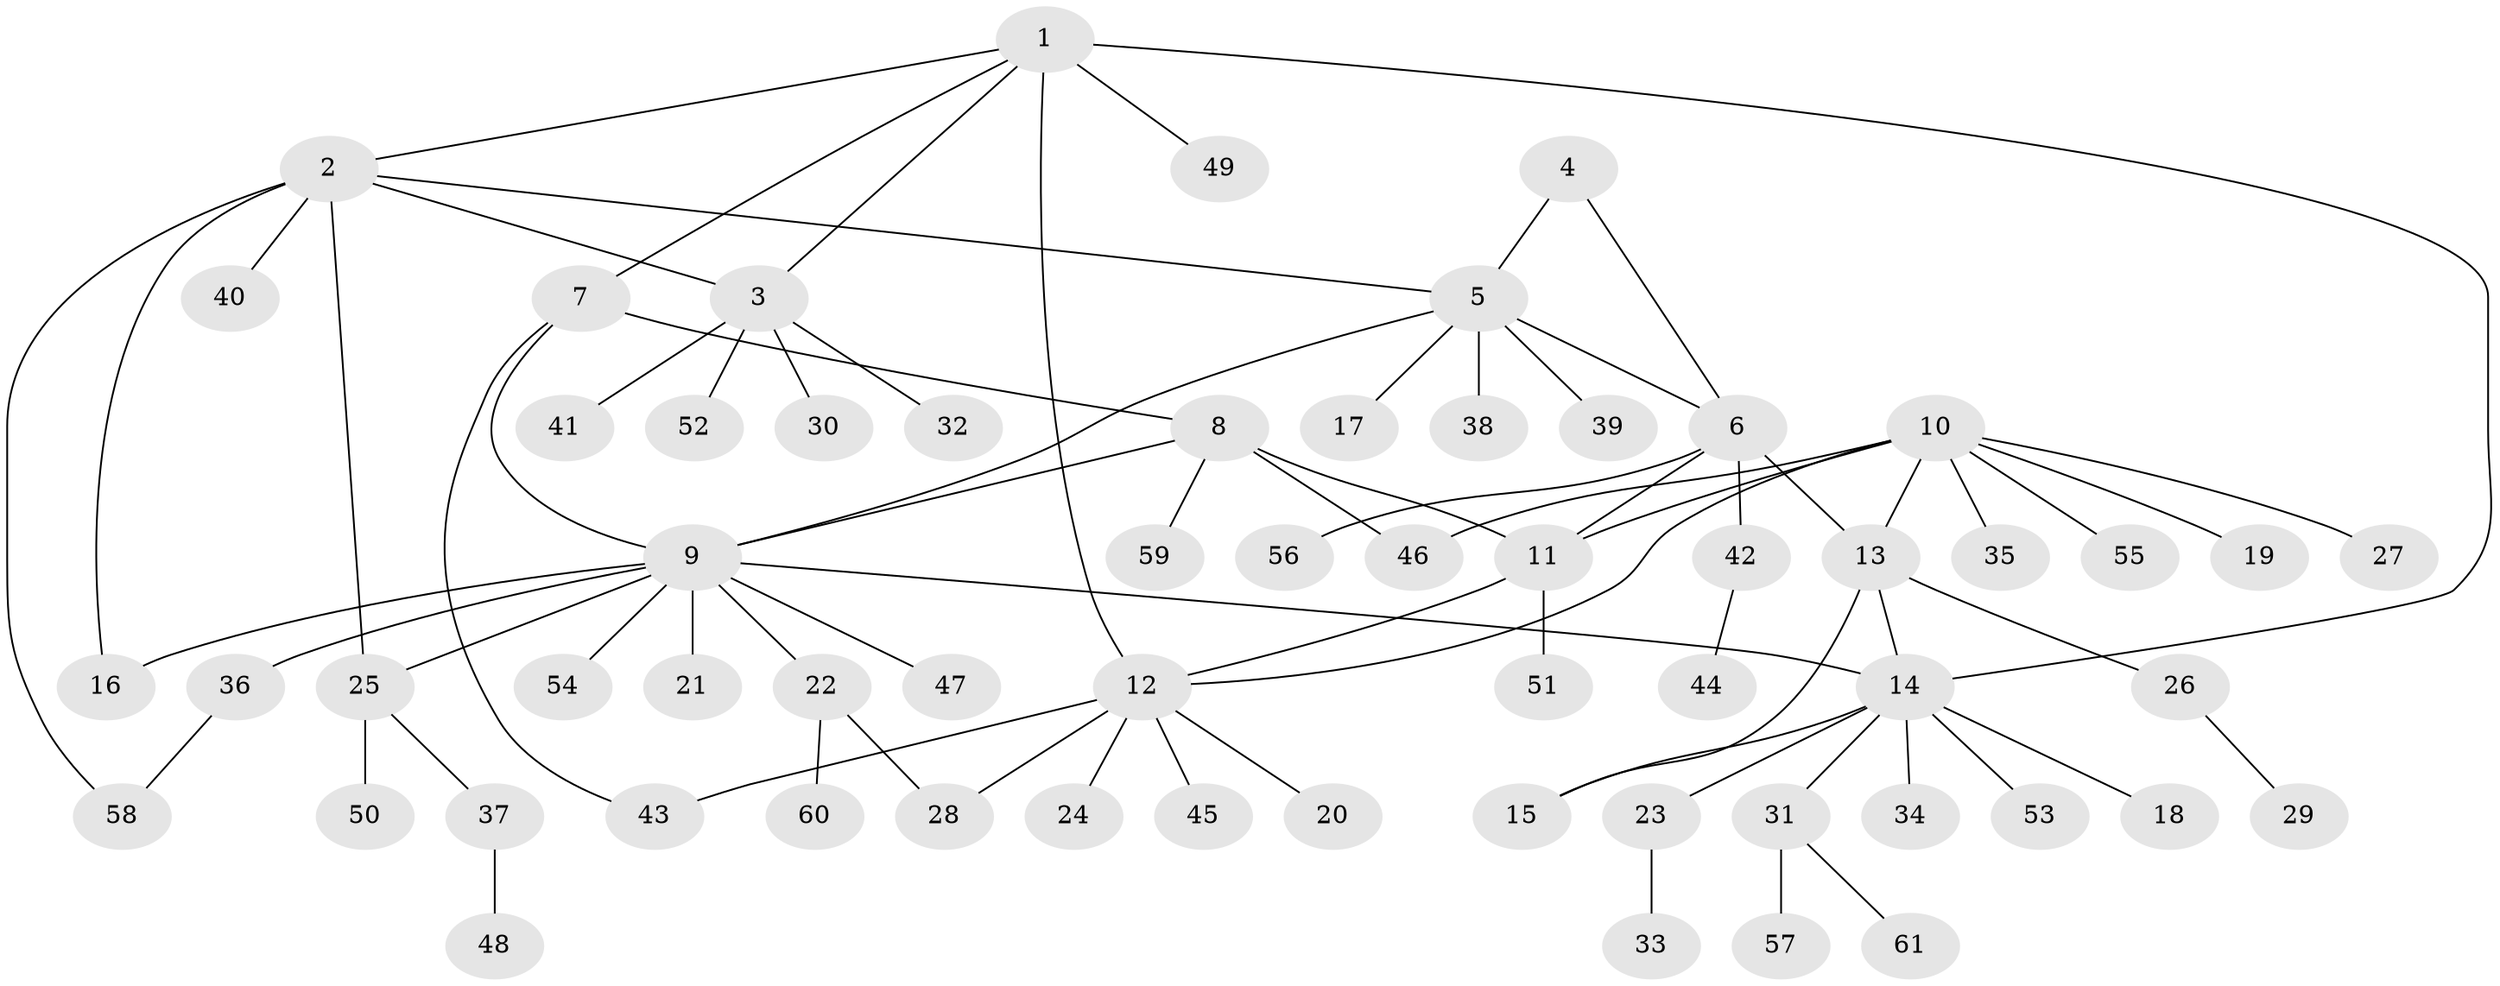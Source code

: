 // Generated by graph-tools (version 1.1) at 2025/15/03/09/25 04:15:50]
// undirected, 61 vertices, 77 edges
graph export_dot {
graph [start="1"]
  node [color=gray90,style=filled];
  1;
  2;
  3;
  4;
  5;
  6;
  7;
  8;
  9;
  10;
  11;
  12;
  13;
  14;
  15;
  16;
  17;
  18;
  19;
  20;
  21;
  22;
  23;
  24;
  25;
  26;
  27;
  28;
  29;
  30;
  31;
  32;
  33;
  34;
  35;
  36;
  37;
  38;
  39;
  40;
  41;
  42;
  43;
  44;
  45;
  46;
  47;
  48;
  49;
  50;
  51;
  52;
  53;
  54;
  55;
  56;
  57;
  58;
  59;
  60;
  61;
  1 -- 2;
  1 -- 3;
  1 -- 7;
  1 -- 12;
  1 -- 14;
  1 -- 49;
  2 -- 3;
  2 -- 5;
  2 -- 16;
  2 -- 25;
  2 -- 40;
  2 -- 58;
  3 -- 30;
  3 -- 32;
  3 -- 41;
  3 -- 52;
  4 -- 5;
  4 -- 6;
  5 -- 6;
  5 -- 9;
  5 -- 17;
  5 -- 38;
  5 -- 39;
  6 -- 11;
  6 -- 13;
  6 -- 42;
  6 -- 56;
  7 -- 8;
  7 -- 9;
  7 -- 43;
  8 -- 9;
  8 -- 11;
  8 -- 46;
  8 -- 59;
  9 -- 14;
  9 -- 16;
  9 -- 21;
  9 -- 22;
  9 -- 25;
  9 -- 36;
  9 -- 47;
  9 -- 54;
  10 -- 11;
  10 -- 12;
  10 -- 13;
  10 -- 19;
  10 -- 27;
  10 -- 35;
  10 -- 46;
  10 -- 55;
  11 -- 12;
  11 -- 51;
  12 -- 20;
  12 -- 24;
  12 -- 28;
  12 -- 43;
  12 -- 45;
  13 -- 14;
  13 -- 15;
  13 -- 26;
  14 -- 15;
  14 -- 18;
  14 -- 23;
  14 -- 31;
  14 -- 34;
  14 -- 53;
  22 -- 28;
  22 -- 60;
  23 -- 33;
  25 -- 37;
  25 -- 50;
  26 -- 29;
  31 -- 57;
  31 -- 61;
  36 -- 58;
  37 -- 48;
  42 -- 44;
}
